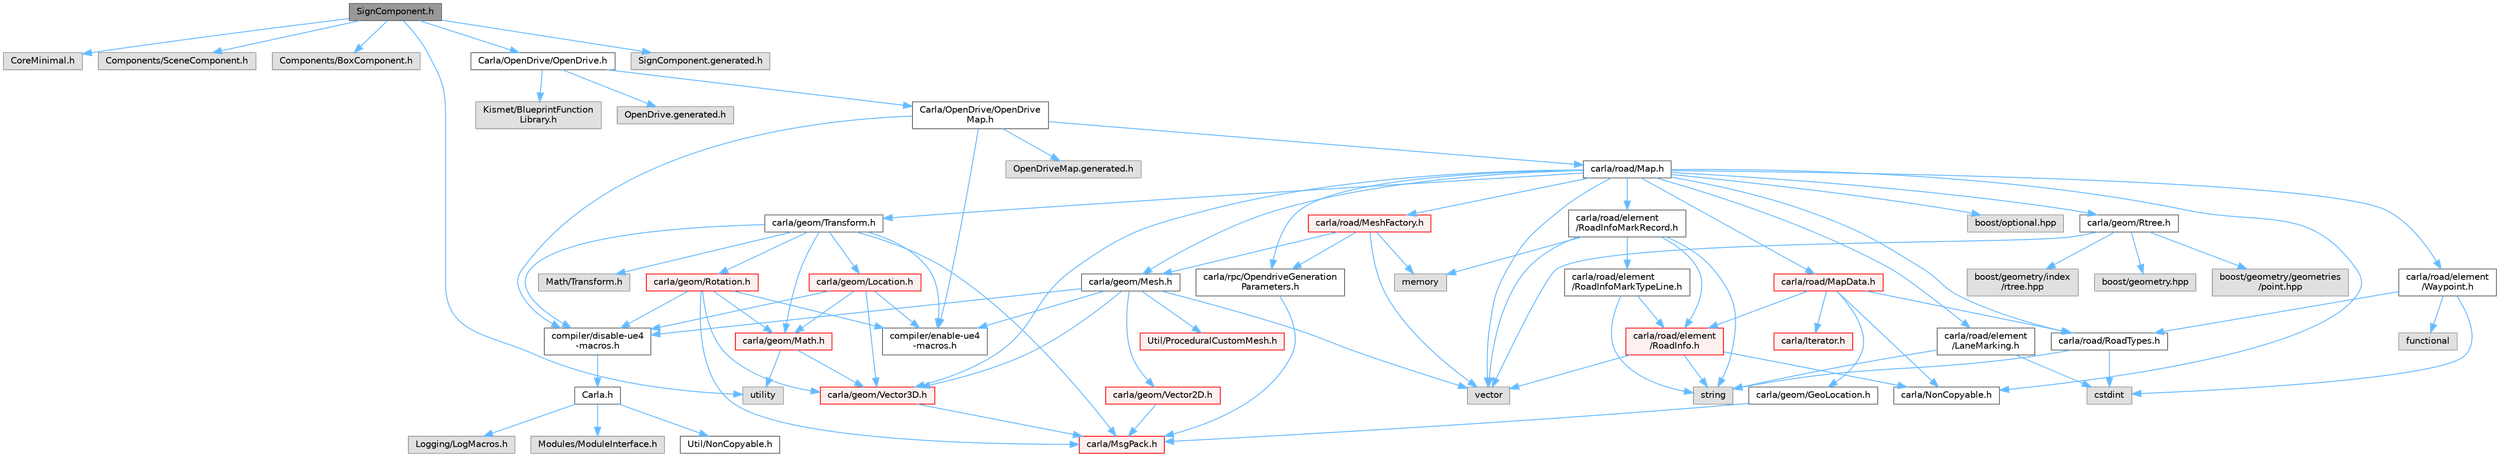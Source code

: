 digraph "SignComponent.h"
{
 // INTERACTIVE_SVG=YES
 // LATEX_PDF_SIZE
  bgcolor="transparent";
  edge [fontname=Helvetica,fontsize=10,labelfontname=Helvetica,labelfontsize=10];
  node [fontname=Helvetica,fontsize=10,shape=box,height=0.2,width=0.4];
  Node1 [id="Node000001",label="SignComponent.h",height=0.2,width=0.4,color="gray40", fillcolor="grey60", style="filled", fontcolor="black",tooltip=" "];
  Node1 -> Node2 [id="edge1_Node000001_Node000002",color="steelblue1",style="solid",tooltip=" "];
  Node2 [id="Node000002",label="CoreMinimal.h",height=0.2,width=0.4,color="grey60", fillcolor="#E0E0E0", style="filled",tooltip=" "];
  Node1 -> Node3 [id="edge2_Node000001_Node000003",color="steelblue1",style="solid",tooltip=" "];
  Node3 [id="Node000003",label="Components/SceneComponent.h",height=0.2,width=0.4,color="grey60", fillcolor="#E0E0E0", style="filled",tooltip=" "];
  Node1 -> Node4 [id="edge3_Node000001_Node000004",color="steelblue1",style="solid",tooltip=" "];
  Node4 [id="Node000004",label="Components/BoxComponent.h",height=0.2,width=0.4,color="grey60", fillcolor="#E0E0E0", style="filled",tooltip=" "];
  Node1 -> Node5 [id="edge4_Node000001_Node000005",color="steelblue1",style="solid",tooltip=" "];
  Node5 [id="Node000005",label="Carla/OpenDrive/OpenDrive.h",height=0.2,width=0.4,color="grey40", fillcolor="white", style="filled",URL="$d1/d9b/Unreal_2CarlaUE4_2Plugins_2Carla_2Source_2Carla_2OpenDrive_2OpenDrive_8h.html",tooltip=" "];
  Node5 -> Node6 [id="edge5_Node000005_Node000006",color="steelblue1",style="solid",tooltip=" "];
  Node6 [id="Node000006",label="Carla/OpenDrive/OpenDrive\lMap.h",height=0.2,width=0.4,color="grey40", fillcolor="white", style="filled",URL="$d6/d95/OpenDriveMap_8h.html",tooltip=" "];
  Node6 -> Node7 [id="edge6_Node000006_Node000007",color="steelblue1",style="solid",tooltip=" "];
  Node7 [id="Node000007",label="compiler/disable-ue4\l-macros.h",height=0.2,width=0.4,color="grey40", fillcolor="white", style="filled",URL="$d2/d02/disable-ue4-macros_8h.html",tooltip=" "];
  Node7 -> Node8 [id="edge7_Node000007_Node000008",color="steelblue1",style="solid",tooltip=" "];
  Node8 [id="Node000008",label="Carla.h",height=0.2,width=0.4,color="grey40", fillcolor="white", style="filled",URL="$d7/d7d/Carla_8h.html",tooltip=" "];
  Node8 -> Node9 [id="edge8_Node000008_Node000009",color="steelblue1",style="solid",tooltip=" "];
  Node9 [id="Node000009",label="Util/NonCopyable.h",height=0.2,width=0.4,color="grey40", fillcolor="white", style="filled",URL="$d4/d57/Unreal_2CarlaUE4_2Plugins_2Carla_2Source_2Carla_2Util_2NonCopyable_8h.html",tooltip=" "];
  Node8 -> Node10 [id="edge9_Node000008_Node000010",color="steelblue1",style="solid",tooltip=" "];
  Node10 [id="Node000010",label="Logging/LogMacros.h",height=0.2,width=0.4,color="grey60", fillcolor="#E0E0E0", style="filled",tooltip=" "];
  Node8 -> Node11 [id="edge10_Node000008_Node000011",color="steelblue1",style="solid",tooltip=" "];
  Node11 [id="Node000011",label="Modules/ModuleInterface.h",height=0.2,width=0.4,color="grey60", fillcolor="#E0E0E0", style="filled",tooltip=" "];
  Node6 -> Node12 [id="edge11_Node000006_Node000012",color="steelblue1",style="solid",tooltip=" "];
  Node12 [id="Node000012",label="carla/road/Map.h",height=0.2,width=0.4,color="grey40", fillcolor="white", style="filled",URL="$df/d64/road_2Map_8h.html",tooltip=" "];
  Node12 -> Node13 [id="edge12_Node000012_Node000013",color="steelblue1",style="solid",tooltip=" "];
  Node13 [id="Node000013",label="carla/geom/Mesh.h",height=0.2,width=0.4,color="grey40", fillcolor="white", style="filled",URL="$d9/d31/Mesh_8h.html",tooltip=" "];
  Node13 -> Node14 [id="edge13_Node000013_Node000014",color="steelblue1",style="solid",tooltip=" "];
  Node14 [id="Node000014",label="vector",height=0.2,width=0.4,color="grey60", fillcolor="#E0E0E0", style="filled",tooltip=" "];
  Node13 -> Node15 [id="edge14_Node000013_Node000015",color="steelblue1",style="solid",tooltip=" "];
  Node15 [id="Node000015",label="carla/geom/Vector3D.h",height=0.2,width=0.4,color="red", fillcolor="#FFF0F0", style="filled",URL="$de/d70/geom_2Vector3D_8h.html",tooltip=" "];
  Node15 -> Node16 [id="edge15_Node000015_Node000016",color="steelblue1",style="solid",tooltip=" "];
  Node16 [id="Node000016",label="carla/MsgPack.h",height=0.2,width=0.4,color="red", fillcolor="#FFF0F0", style="filled",URL="$d9/d6f/MsgPack_8h.html",tooltip=" "];
  Node13 -> Node32 [id="edge16_Node000013_Node000032",color="steelblue1",style="solid",tooltip=" "];
  Node32 [id="Node000032",label="carla/geom/Vector2D.h",height=0.2,width=0.4,color="red", fillcolor="#FFF0F0", style="filled",URL="$d7/d26/geom_2Vector2D_8h.html",tooltip=" "];
  Node32 -> Node16 [id="edge17_Node000032_Node000016",color="steelblue1",style="solid",tooltip=" "];
  Node13 -> Node33 [id="edge18_Node000013_Node000033",color="steelblue1",style="solid",tooltip=" "];
  Node33 [id="Node000033",label="compiler/enable-ue4\l-macros.h",height=0.2,width=0.4,color="grey40", fillcolor="white", style="filled",URL="$d9/da2/enable-ue4-macros_8h.html",tooltip=" "];
  Node13 -> Node34 [id="edge19_Node000013_Node000034",color="steelblue1",style="solid",tooltip=" "];
  Node34 [id="Node000034",label="Util/ProceduralCustomMesh.h",height=0.2,width=0.4,color="red", fillcolor="#FFF0F0", style="filled",URL="$d5/d30/ProceduralCustomMesh_8h.html",tooltip=" "];
  Node13 -> Node7 [id="edge20_Node000013_Node000007",color="steelblue1",style="solid",tooltip=" "];
  Node12 -> Node36 [id="edge21_Node000012_Node000036",color="steelblue1",style="solid",tooltip=" "];
  Node36 [id="Node000036",label="carla/geom/Rtree.h",height=0.2,width=0.4,color="grey40", fillcolor="white", style="filled",URL="$d5/d30/Rtree_8h.html",tooltip=" "];
  Node36 -> Node14 [id="edge22_Node000036_Node000014",color="steelblue1",style="solid",tooltip=" "];
  Node36 -> Node37 [id="edge23_Node000036_Node000037",color="steelblue1",style="solid",tooltip=" "];
  Node37 [id="Node000037",label="boost/geometry.hpp",height=0.2,width=0.4,color="grey60", fillcolor="#E0E0E0", style="filled",tooltip=" "];
  Node36 -> Node38 [id="edge24_Node000036_Node000038",color="steelblue1",style="solid",tooltip=" "];
  Node38 [id="Node000038",label="boost/geometry/geometries\l/point.hpp",height=0.2,width=0.4,color="grey60", fillcolor="#E0E0E0", style="filled",tooltip=" "];
  Node36 -> Node39 [id="edge25_Node000036_Node000039",color="steelblue1",style="solid",tooltip=" "];
  Node39 [id="Node000039",label="boost/geometry/index\l/rtree.hpp",height=0.2,width=0.4,color="grey60", fillcolor="#E0E0E0", style="filled",tooltip=" "];
  Node12 -> Node40 [id="edge26_Node000012_Node000040",color="steelblue1",style="solid",tooltip=" "];
  Node40 [id="Node000040",label="carla/geom/Transform.h",height=0.2,width=0.4,color="grey40", fillcolor="white", style="filled",URL="$de/d17/geom_2Transform_8h.html",tooltip=" "];
  Node40 -> Node16 [id="edge27_Node000040_Node000016",color="steelblue1",style="solid",tooltip=" "];
  Node40 -> Node41 [id="edge28_Node000040_Node000041",color="steelblue1",style="solid",tooltip=" "];
  Node41 [id="Node000041",label="carla/geom/Location.h",height=0.2,width=0.4,color="red", fillcolor="#FFF0F0", style="filled",URL="$d9/d8b/geom_2Location_8h.html",tooltip=" "];
  Node41 -> Node15 [id="edge29_Node000041_Node000015",color="steelblue1",style="solid",tooltip=" "];
  Node41 -> Node43 [id="edge30_Node000041_Node000043",color="steelblue1",style="solid",tooltip=" "];
  Node43 [id="Node000043",label="carla/geom/Math.h",height=0.2,width=0.4,color="red", fillcolor="#FFF0F0", style="filled",URL="$db/d8a/Math_8h.html",tooltip=" "];
  Node43 -> Node15 [id="edge31_Node000043_Node000015",color="steelblue1",style="solid",tooltip=" "];
  Node43 -> Node44 [id="edge32_Node000043_Node000044",color="steelblue1",style="solid",tooltip=" "];
  Node44 [id="Node000044",label="utility",height=0.2,width=0.4,color="grey60", fillcolor="#E0E0E0", style="filled",tooltip=" "];
  Node41 -> Node33 [id="edge33_Node000041_Node000033",color="steelblue1",style="solid",tooltip=" "];
  Node41 -> Node7 [id="edge34_Node000041_Node000007",color="steelblue1",style="solid",tooltip=" "];
  Node40 -> Node43 [id="edge35_Node000040_Node000043",color="steelblue1",style="solid",tooltip=" "];
  Node40 -> Node46 [id="edge36_Node000040_Node000046",color="steelblue1",style="solid",tooltip=" "];
  Node46 [id="Node000046",label="carla/geom/Rotation.h",height=0.2,width=0.4,color="red", fillcolor="#FFF0F0", style="filled",URL="$d0/d8f/Rotation_8h.html",tooltip=" "];
  Node46 -> Node16 [id="edge37_Node000046_Node000016",color="steelblue1",style="solid",tooltip=" "];
  Node46 -> Node43 [id="edge38_Node000046_Node000043",color="steelblue1",style="solid",tooltip=" "];
  Node46 -> Node15 [id="edge39_Node000046_Node000015",color="steelblue1",style="solid",tooltip=" "];
  Node46 -> Node33 [id="edge40_Node000046_Node000033",color="steelblue1",style="solid",tooltip=" "];
  Node46 -> Node7 [id="edge41_Node000046_Node000007",color="steelblue1",style="solid",tooltip=" "];
  Node40 -> Node33 [id="edge42_Node000040_Node000033",color="steelblue1",style="solid",tooltip=" "];
  Node40 -> Node48 [id="edge43_Node000040_Node000048",color="steelblue1",style="solid",tooltip=" "];
  Node48 [id="Node000048",label="Math/Transform.h",height=0.2,width=0.4,color="grey60", fillcolor="#E0E0E0", style="filled",tooltip=" "];
  Node40 -> Node7 [id="edge44_Node000040_Node000007",color="steelblue1",style="solid",tooltip=" "];
  Node12 -> Node49 [id="edge45_Node000012_Node000049",color="steelblue1",style="solid",tooltip=" "];
  Node49 [id="Node000049",label="carla/NonCopyable.h",height=0.2,width=0.4,color="grey40", fillcolor="white", style="filled",URL="$d4/dd8/LibCarla_2source_2carla_2NonCopyable_8h.html",tooltip=" "];
  Node12 -> Node50 [id="edge46_Node000012_Node000050",color="steelblue1",style="solid",tooltip=" "];
  Node50 [id="Node000050",label="carla/road/element\l/LaneMarking.h",height=0.2,width=0.4,color="grey40", fillcolor="white", style="filled",URL="$d5/d4c/LaneMarking_8h.html",tooltip=" "];
  Node50 -> Node26 [id="edge47_Node000050_Node000026",color="steelblue1",style="solid",tooltip=" "];
  Node26 [id="Node000026",label="cstdint",height=0.2,width=0.4,color="grey60", fillcolor="#E0E0E0", style="filled",tooltip=" "];
  Node50 -> Node51 [id="edge48_Node000050_Node000051",color="steelblue1",style="solid",tooltip=" "];
  Node51 [id="Node000051",label="string",height=0.2,width=0.4,color="grey60", fillcolor="#E0E0E0", style="filled",tooltip=" "];
  Node12 -> Node52 [id="edge49_Node000012_Node000052",color="steelblue1",style="solid",tooltip=" "];
  Node52 [id="Node000052",label="carla/road/element\l/RoadInfoMarkRecord.h",height=0.2,width=0.4,color="grey40", fillcolor="white", style="filled",URL="$dd/d32/RoadInfoMarkRecord_8h.html",tooltip=" "];
  Node52 -> Node53 [id="edge50_Node000052_Node000053",color="steelblue1",style="solid",tooltip=" "];
  Node53 [id="Node000053",label="carla/road/element\l/RoadInfo.h",height=0.2,width=0.4,color="red", fillcolor="#FFF0F0", style="filled",URL="$de/d3a/RoadInfo_8h.html",tooltip=" "];
  Node53 -> Node49 [id="edge51_Node000053_Node000049",color="steelblue1",style="solid",tooltip=" "];
  Node53 -> Node51 [id="edge52_Node000053_Node000051",color="steelblue1",style="solid",tooltip=" "];
  Node53 -> Node14 [id="edge53_Node000053_Node000014",color="steelblue1",style="solid",tooltip=" "];
  Node52 -> Node56 [id="edge54_Node000052_Node000056",color="steelblue1",style="solid",tooltip=" "];
  Node56 [id="Node000056",label="carla/road/element\l/RoadInfoMarkTypeLine.h",height=0.2,width=0.4,color="grey40", fillcolor="white", style="filled",URL="$da/d4f/RoadInfoMarkTypeLine_8h.html",tooltip=" "];
  Node56 -> Node53 [id="edge55_Node000056_Node000053",color="steelblue1",style="solid",tooltip=" "];
  Node56 -> Node51 [id="edge56_Node000056_Node000051",color="steelblue1",style="solid",tooltip=" "];
  Node52 -> Node51 [id="edge57_Node000052_Node000051",color="steelblue1",style="solid",tooltip=" "];
  Node52 -> Node14 [id="edge58_Node000052_Node000014",color="steelblue1",style="solid",tooltip=" "];
  Node52 -> Node28 [id="edge59_Node000052_Node000028",color="steelblue1",style="solid",tooltip=" "];
  Node28 [id="Node000028",label="memory",height=0.2,width=0.4,color="grey60", fillcolor="#E0E0E0", style="filled",tooltip=" "];
  Node12 -> Node57 [id="edge60_Node000012_Node000057",color="steelblue1",style="solid",tooltip=" "];
  Node57 [id="Node000057",label="carla/road/element\l/Waypoint.h",height=0.2,width=0.4,color="grey40", fillcolor="white", style="filled",URL="$d3/dbb/road_2element_2Waypoint_8h.html",tooltip=" "];
  Node57 -> Node58 [id="edge61_Node000057_Node000058",color="steelblue1",style="solid",tooltip=" "];
  Node58 [id="Node000058",label="carla/road/RoadTypes.h",height=0.2,width=0.4,color="grey40", fillcolor="white", style="filled",URL="$d6/dbb/RoadTypes_8h.html",tooltip=" "];
  Node58 -> Node26 [id="edge62_Node000058_Node000026",color="steelblue1",style="solid",tooltip=" "];
  Node58 -> Node51 [id="edge63_Node000058_Node000051",color="steelblue1",style="solid",tooltip=" "];
  Node57 -> Node26 [id="edge64_Node000057_Node000026",color="steelblue1",style="solid",tooltip=" "];
  Node57 -> Node59 [id="edge65_Node000057_Node000059",color="steelblue1",style="solid",tooltip=" "];
  Node59 [id="Node000059",label="functional",height=0.2,width=0.4,color="grey60", fillcolor="#E0E0E0", style="filled",tooltip=" "];
  Node12 -> Node60 [id="edge66_Node000012_Node000060",color="steelblue1",style="solid",tooltip=" "];
  Node60 [id="Node000060",label="carla/road/MapData.h",height=0.2,width=0.4,color="red", fillcolor="#FFF0F0", style="filled",URL="$d5/db7/MapData_8h.html",tooltip=" "];
  Node60 -> Node61 [id="edge67_Node000060_Node000061",color="steelblue1",style="solid",tooltip=" "];
  Node61 [id="Node000061",label="carla/geom/GeoLocation.h",height=0.2,width=0.4,color="grey40", fillcolor="white", style="filled",URL="$d7/d86/GeoLocation_8h.html",tooltip=" "];
  Node61 -> Node16 [id="edge68_Node000061_Node000016",color="steelblue1",style="solid",tooltip=" "];
  Node60 -> Node62 [id="edge69_Node000060_Node000062",color="steelblue1",style="solid",tooltip=" "];
  Node62 [id="Node000062",label="carla/Iterator.h",height=0.2,width=0.4,color="red", fillcolor="#FFF0F0", style="filled",URL="$d7/ddd/Iterator_8h.html",tooltip=" "];
  Node60 -> Node49 [id="edge70_Node000060_Node000049",color="steelblue1",style="solid",tooltip=" "];
  Node60 -> Node53 [id="edge71_Node000060_Node000053",color="steelblue1",style="solid",tooltip=" "];
  Node60 -> Node58 [id="edge72_Node000060_Node000058",color="steelblue1",style="solid",tooltip=" "];
  Node12 -> Node58 [id="edge73_Node000012_Node000058",color="steelblue1",style="solid",tooltip=" "];
  Node12 -> Node92 [id="edge74_Node000012_Node000092",color="steelblue1",style="solid",tooltip=" "];
  Node92 [id="Node000092",label="carla/road/MeshFactory.h",height=0.2,width=0.4,color="red", fillcolor="#FFF0F0", style="filled",URL="$d9/d87/MeshFactory_8h.html",tooltip=" "];
  Node92 -> Node28 [id="edge75_Node000092_Node000028",color="steelblue1",style="solid",tooltip=" "];
  Node92 -> Node14 [id="edge76_Node000092_Node000014",color="steelblue1",style="solid",tooltip=" "];
  Node92 -> Node13 [id="edge77_Node000092_Node000013",color="steelblue1",style="solid",tooltip=" "];
  Node92 -> Node93 [id="edge78_Node000092_Node000093",color="steelblue1",style="solid",tooltip=" "];
  Node93 [id="Node000093",label="carla/rpc/OpendriveGeneration\lParameters.h",height=0.2,width=0.4,color="grey40", fillcolor="white", style="filled",URL="$d9/d3b/OpendriveGenerationParameters_8h.html",tooltip=" "];
  Node93 -> Node16 [id="edge79_Node000093_Node000016",color="steelblue1",style="solid",tooltip=" "];
  Node12 -> Node15 [id="edge80_Node000012_Node000015",color="steelblue1",style="solid",tooltip=" "];
  Node12 -> Node93 [id="edge81_Node000012_Node000093",color="steelblue1",style="solid",tooltip=" "];
  Node12 -> Node94 [id="edge82_Node000012_Node000094",color="steelblue1",style="solid",tooltip=" "];
  Node94 [id="Node000094",label="boost/optional.hpp",height=0.2,width=0.4,color="grey60", fillcolor="#E0E0E0", style="filled",tooltip=" "];
  Node12 -> Node14 [id="edge83_Node000012_Node000014",color="steelblue1",style="solid",tooltip=" "];
  Node6 -> Node33 [id="edge84_Node000006_Node000033",color="steelblue1",style="solid",tooltip=" "];
  Node6 -> Node95 [id="edge85_Node000006_Node000095",color="steelblue1",style="solid",tooltip=" "];
  Node95 [id="Node000095",label="OpenDriveMap.generated.h",height=0.2,width=0.4,color="grey60", fillcolor="#E0E0E0", style="filled",tooltip=" "];
  Node5 -> Node96 [id="edge86_Node000005_Node000096",color="steelblue1",style="solid",tooltip=" "];
  Node96 [id="Node000096",label="Kismet/BlueprintFunction\lLibrary.h",height=0.2,width=0.4,color="grey60", fillcolor="#E0E0E0", style="filled",tooltip=" "];
  Node5 -> Node97 [id="edge87_Node000005_Node000097",color="steelblue1",style="solid",tooltip=" "];
  Node97 [id="Node000097",label="OpenDrive.generated.h",height=0.2,width=0.4,color="grey60", fillcolor="#E0E0E0", style="filled",tooltip=" "];
  Node1 -> Node44 [id="edge88_Node000001_Node000044",color="steelblue1",style="solid",tooltip=" "];
  Node1 -> Node98 [id="edge89_Node000001_Node000098",color="steelblue1",style="solid",tooltip=" "];
  Node98 [id="Node000098",label="SignComponent.generated.h",height=0.2,width=0.4,color="grey60", fillcolor="#E0E0E0", style="filled",tooltip=" "];
}

